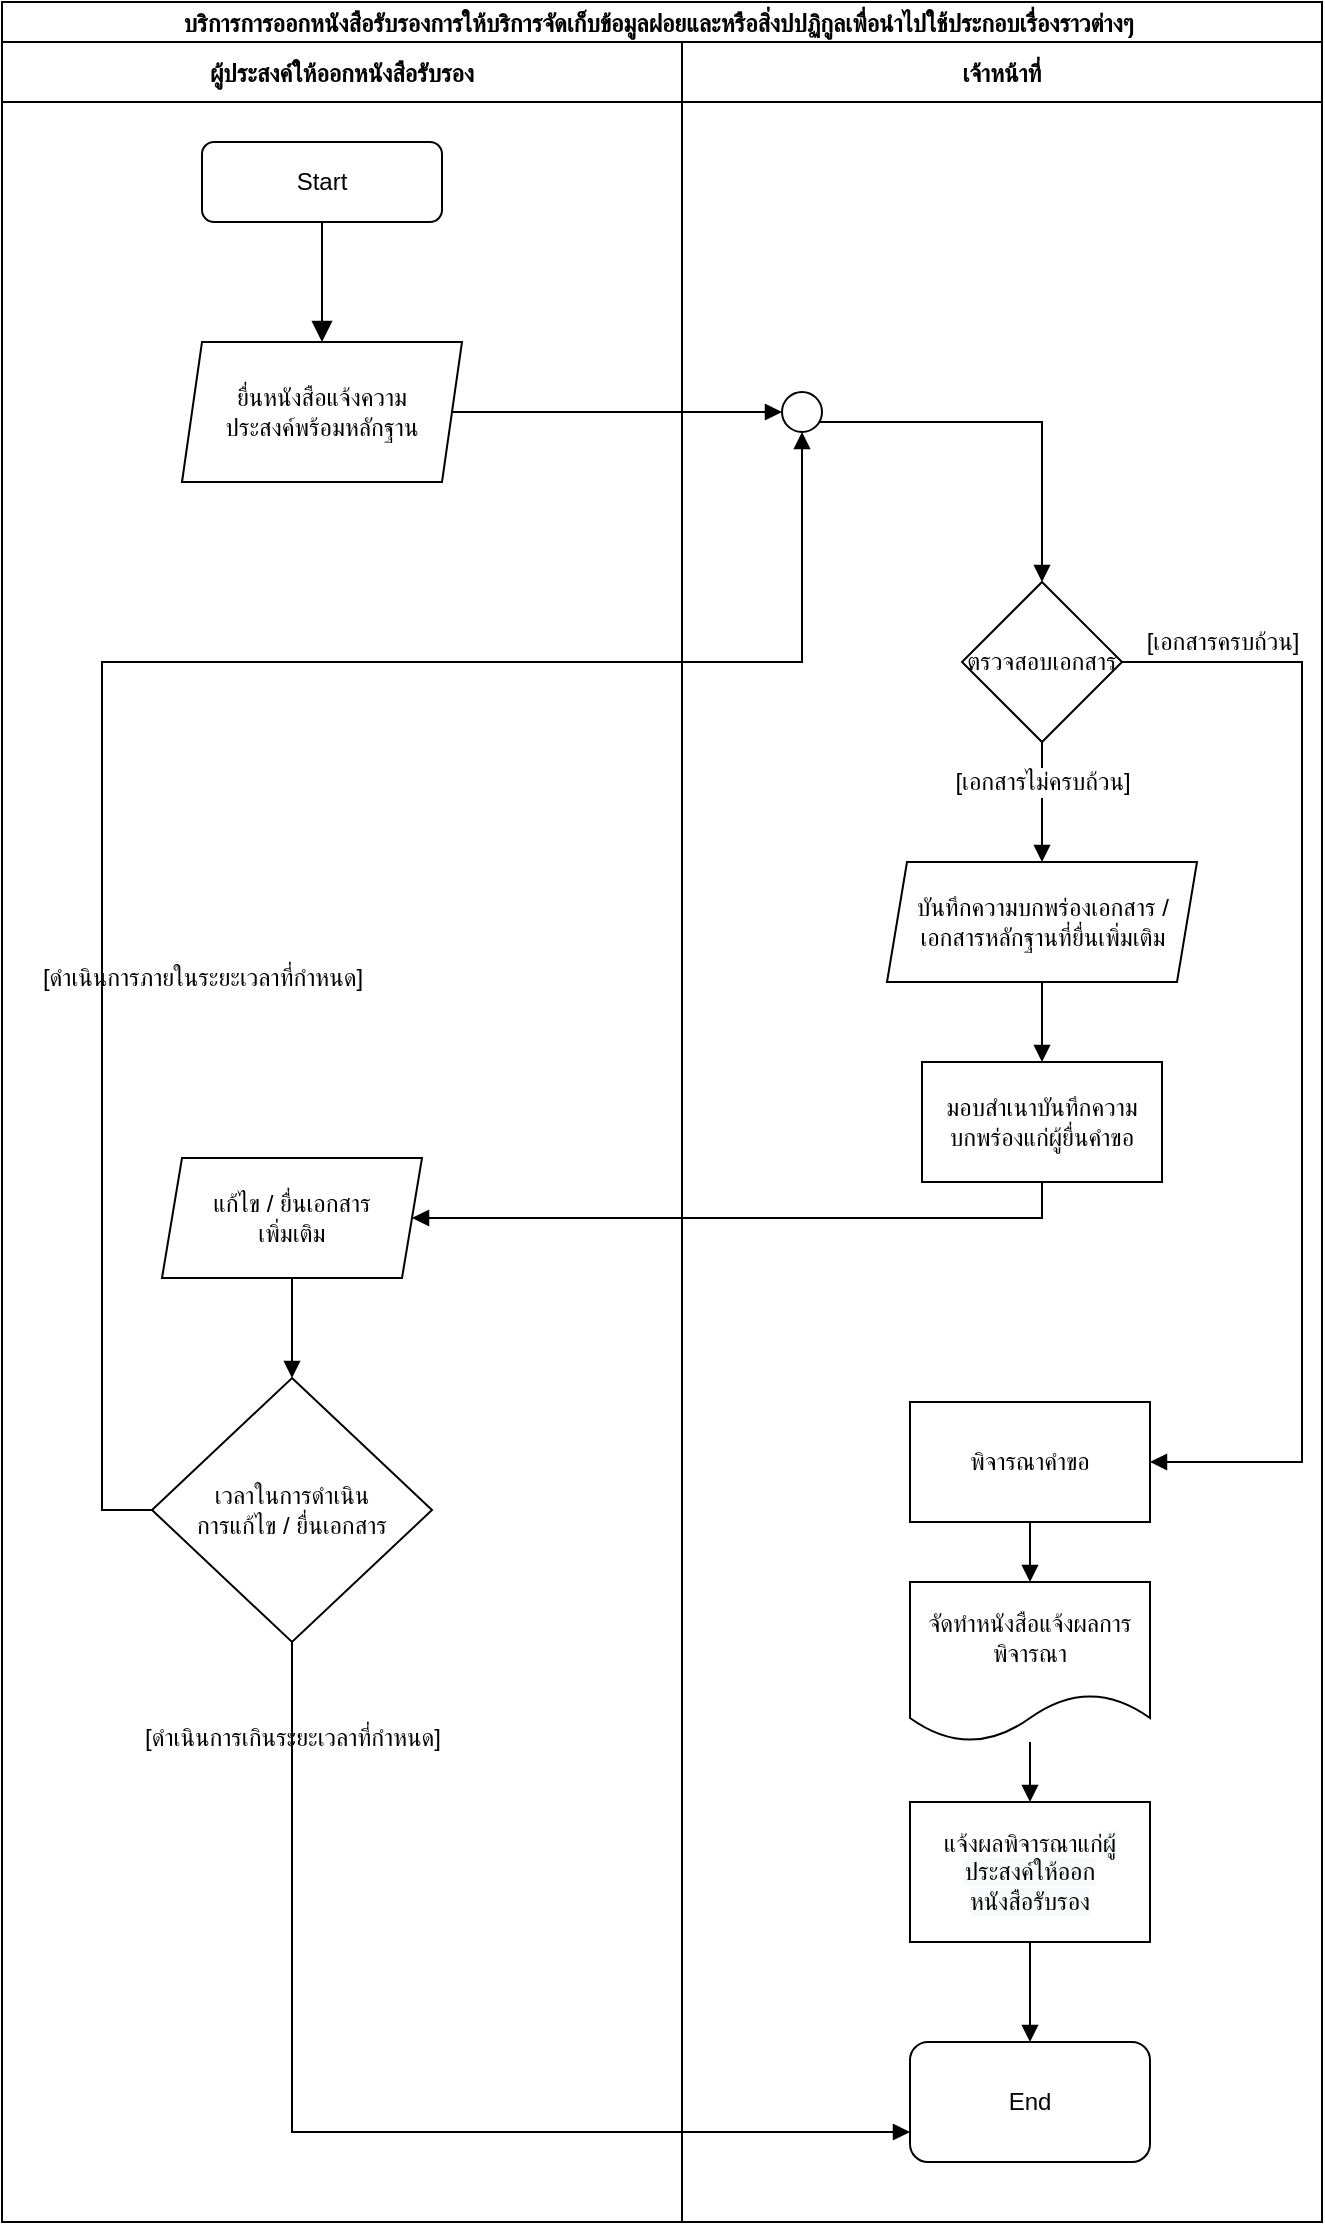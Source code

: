 <mxfile version="18.2.0" type="github" pages="2">
  <diagram id="C5RBs43oDa-KdzZeNtuy" name="Service 1">
    <mxGraphModel dx="1250" dy="539" grid="1" gridSize="10" guides="1" tooltips="1" connect="1" arrows="1" fold="1" page="1" pageScale="1" pageWidth="827" pageHeight="1169" math="0" shadow="0">
      <root>
        <mxCell id="WIyWlLk6GJQsqaUBKTNV-0" />
        <mxCell id="WIyWlLk6GJQsqaUBKTNV-1" parent="WIyWlLk6GJQsqaUBKTNV-0" />
        <mxCell id="ealcNIhBsG5U8FRnj8jf-2" value="บริการการออกหนังสือรับรองการให้บริการจัดเก็บข้อมูลฝอยและหรือสิ่งปปฏิกูลเพื่อนำไปใช้ประกอบเรื่องราวต่างๆ " style="swimlane;childLayout=stackLayout;resizeParent=1;resizeParentMax=0;startSize=20;flipV=0;flipH=0;direction=east;labelBackgroundColor=#FFFFFF;" vertex="1" parent="WIyWlLk6GJQsqaUBKTNV-1">
          <mxGeometry x="90" y="42" width="660" height="1110" as="geometry" />
        </mxCell>
        <mxCell id="ealcNIhBsG5U8FRnj8jf-13" style="edgeStyle=orthogonalEdgeStyle;rounded=0;orthogonalLoop=1;jettySize=auto;html=1;fontFamily=Helvetica;fontSize=12;fontColor=default;endArrow=block;endFill=1;startSize=20;entryX=0;entryY=0.5;entryDx=0;entryDy=0;" edge="1" parent="ealcNIhBsG5U8FRnj8jf-2" source="ealcNIhBsG5U8FRnj8jf-10" target="ealcNIhBsG5U8FRnj8jf-24">
          <mxGeometry relative="1" as="geometry">
            <mxPoint x="230" y="205" as="targetPoint" />
          </mxGeometry>
        </mxCell>
        <mxCell id="ealcNIhBsG5U8FRnj8jf-51" style="edgeStyle=orthogonalEdgeStyle;rounded=0;orthogonalLoop=1;jettySize=auto;html=1;entryX=1;entryY=0.5;entryDx=0;entryDy=0;labelBackgroundColor=#0000CC;labelBorderColor=none;fontFamily=Helvetica;fontSize=12;fontColor=#050405;endArrow=block;endFill=1;startSize=20;" edge="1" parent="ealcNIhBsG5U8FRnj8jf-2" source="ealcNIhBsG5U8FRnj8jf-49" target="ealcNIhBsG5U8FRnj8jf-21">
          <mxGeometry relative="1" as="geometry">
            <Array as="points">
              <mxPoint x="520" y="608" />
            </Array>
          </mxGeometry>
        </mxCell>
        <mxCell id="ealcNIhBsG5U8FRnj8jf-3" value="ผู้ประสงค์ให้ออกหนังสือรับรอง" style="swimlane;startSize=30;" vertex="1" parent="ealcNIhBsG5U8FRnj8jf-2">
          <mxGeometry y="20" width="340" height="1090" as="geometry" />
        </mxCell>
        <mxCell id="WIyWlLk6GJQsqaUBKTNV-3" value="Start" style="rounded=1;whiteSpace=wrap;html=1;fontSize=12;glass=0;strokeWidth=1;shadow=0;" parent="ealcNIhBsG5U8FRnj8jf-3" vertex="1">
          <mxGeometry x="100" y="50" width="120" height="40" as="geometry" />
        </mxCell>
        <mxCell id="WIyWlLk6GJQsqaUBKTNV-2" value="" style="rounded=0;html=1;jettySize=auto;orthogonalLoop=1;fontSize=11;endArrow=block;endFill=1;endSize=8;strokeWidth=1;shadow=0;labelBackgroundColor=none;edgeStyle=orthogonalEdgeStyle;" parent="ealcNIhBsG5U8FRnj8jf-3" source="WIyWlLk6GJQsqaUBKTNV-3" target="ealcNIhBsG5U8FRnj8jf-10" edge="1">
          <mxGeometry relative="1" as="geometry">
            <mxPoint x="80" y="140" as="targetPoint" />
          </mxGeometry>
        </mxCell>
        <mxCell id="ealcNIhBsG5U8FRnj8jf-10" value="&lt;span style=&quot;&quot;&gt;ยื่นหนังสือแจ้งความ&lt;br&gt;ประสงค์พร้อมหลักฐาน&lt;/span&gt;" style="shape=parallelogram;perimeter=parallelogramPerimeter;whiteSpace=wrap;html=1;fixedSize=1;fontFamily=Helvetica;fontSize=12;fontColor=default;startSize=20;strokeColor=default;fillColor=default;size=10;" vertex="1" parent="ealcNIhBsG5U8FRnj8jf-3">
          <mxGeometry x="90" y="150" width="140" height="70" as="geometry" />
        </mxCell>
        <mxCell id="lDSEFxvxd_CRZ7ViD6BX-7" style="edgeStyle=orthogonalEdgeStyle;rounded=0;orthogonalLoop=1;jettySize=auto;html=1;labelBackgroundColor=#0000CC;labelBorderColor=none;fontFamily=Helvetica;fontSize=12;fontColor=#050405;endArrow=block;endFill=1;startSize=20;" edge="1" parent="ealcNIhBsG5U8FRnj8jf-3" source="ealcNIhBsG5U8FRnj8jf-21" target="lDSEFxvxd_CRZ7ViD6BX-0">
          <mxGeometry relative="1" as="geometry" />
        </mxCell>
        <mxCell id="ealcNIhBsG5U8FRnj8jf-21" value="แก้ไข / ยื่นเอกสาร&lt;br&gt;เพิ่มเติม" style="shape=parallelogram;perimeter=parallelogramPerimeter;whiteSpace=wrap;html=1;fixedSize=1;labelBackgroundColor=none;fontFamily=Helvetica;fontSize=12;fontColor=default;startSize=20;strokeColor=default;fillColor=default;size=10;" vertex="1" parent="ealcNIhBsG5U8FRnj8jf-3">
          <mxGeometry x="80" y="558" width="130" height="60" as="geometry" />
        </mxCell>
        <mxCell id="lDSEFxvxd_CRZ7ViD6BX-0" value="เวลาในการดำเนิน&lt;br&gt;การแก้ไข / ยื่นเอกสาร" style="rhombus;whiteSpace=wrap;html=1;labelBackgroundColor=#FFFFFF;labelBorderColor=none;fontFamily=Helvetica;fontSize=12;fontColor=#050405;startSize=20;strokeColor=default;fillColor=default;" vertex="1" parent="ealcNIhBsG5U8FRnj8jf-3">
          <mxGeometry x="75" y="668" width="140" height="132" as="geometry" />
        </mxCell>
        <mxCell id="lDSEFxvxd_CRZ7ViD6BX-3" value="[ดำเนินการเกินระยะเวลาที่กำหนด]" style="text;html=1;align=center;verticalAlign=middle;resizable=0;points=[];autosize=1;fontSize=12;fontFamily=Helvetica;labelBackgroundColor=#FFFFFF;" vertex="1" parent="ealcNIhBsG5U8FRnj8jf-3">
          <mxGeometry x="55" y="838" width="180" height="20" as="geometry" />
        </mxCell>
        <mxCell id="lDSEFxvxd_CRZ7ViD6BX-10" value="[ดำเนินการภายในระยะเวลาที่กำหนด]" style="text;html=1;align=center;verticalAlign=middle;resizable=0;points=[];autosize=1;fontSize=12;fontFamily=Helvetica;labelBackgroundColor=#FFFFFF;" vertex="1" parent="ealcNIhBsG5U8FRnj8jf-3">
          <mxGeometry y="458" width="200" height="20" as="geometry" />
        </mxCell>
        <mxCell id="ealcNIhBsG5U8FRnj8jf-4" value="เจ้าหน้าที่" style="swimlane;startSize=30;" vertex="1" parent="ealcNIhBsG5U8FRnj8jf-2">
          <mxGeometry x="340" y="20" width="320" height="1090" as="geometry" />
        </mxCell>
        <mxCell id="ealcNIhBsG5U8FRnj8jf-15" style="edgeStyle=orthogonalEdgeStyle;rounded=0;orthogonalLoop=1;jettySize=auto;html=1;entryX=0.5;entryY=0;entryDx=0;entryDy=0;fontFamily=Helvetica;fontSize=12;fontColor=default;endArrow=block;endFill=1;startSize=20;" edge="1" parent="ealcNIhBsG5U8FRnj8jf-4" source="ealcNIhBsG5U8FRnj8jf-12" target="ealcNIhBsG5U8FRnj8jf-18">
          <mxGeometry relative="1" as="geometry">
            <mxPoint x="80" y="380" as="targetPoint" />
          </mxGeometry>
        </mxCell>
        <mxCell id="ealcNIhBsG5U8FRnj8jf-12" value="ตรวจสอบเอกสาร" style="rhombus;whiteSpace=wrap;html=1;fontFamily=Helvetica;fontSize=12;fontColor=default;startSize=20;strokeColor=default;fillColor=default;" vertex="1" parent="ealcNIhBsG5U8FRnj8jf-4">
          <mxGeometry x="140" y="270" width="80" height="80" as="geometry" />
        </mxCell>
        <mxCell id="ealcNIhBsG5U8FRnj8jf-17" value="[เอกสารไม่ครบถ้วน]" style="text;html=1;align=center;verticalAlign=middle;resizable=0;points=[];autosize=1;fontSize=12;fontFamily=Helvetica;labelBackgroundColor=default;" vertex="1" parent="ealcNIhBsG5U8FRnj8jf-4">
          <mxGeometry x="125" y="360" width="110" height="20" as="geometry" />
        </mxCell>
        <mxCell id="ealcNIhBsG5U8FRnj8jf-50" style="edgeStyle=orthogonalEdgeStyle;rounded=0;orthogonalLoop=1;jettySize=auto;html=1;labelBackgroundColor=#0000CC;labelBorderColor=none;fontFamily=Helvetica;fontSize=12;fontColor=#050405;endArrow=block;endFill=1;startSize=20;" edge="1" parent="ealcNIhBsG5U8FRnj8jf-4" source="ealcNIhBsG5U8FRnj8jf-18" target="ealcNIhBsG5U8FRnj8jf-49">
          <mxGeometry relative="1" as="geometry" />
        </mxCell>
        <mxCell id="ealcNIhBsG5U8FRnj8jf-18" value="&lt;span style=&quot;&quot;&gt;บันทึกความบกพร่องเอกสาร / เอกสารหลักฐานที่ยื่นเพิ่มเติม&lt;/span&gt;" style="shape=parallelogram;perimeter=parallelogramPerimeter;whiteSpace=wrap;html=1;fixedSize=1;labelBackgroundColor=none;fontFamily=Helvetica;fontSize=12;fontColor=default;startSize=20;strokeColor=default;fillColor=default;size=10;" vertex="1" parent="ealcNIhBsG5U8FRnj8jf-4">
          <mxGeometry x="102.5" y="410" width="155" height="60" as="geometry" />
        </mxCell>
        <mxCell id="ealcNIhBsG5U8FRnj8jf-31" style="edgeStyle=orthogonalEdgeStyle;rounded=0;orthogonalLoop=1;jettySize=auto;html=1;exitX=0.5;exitY=1;exitDx=0;exitDy=0;entryX=0.5;entryY=0;entryDx=0;entryDy=0;fontFamily=Helvetica;fontSize=12;fontColor=default;endArrow=block;endFill=1;startSize=20;" edge="1" parent="ealcNIhBsG5U8FRnj8jf-4" source="ealcNIhBsG5U8FRnj8jf-24" target="ealcNIhBsG5U8FRnj8jf-12">
          <mxGeometry relative="1" as="geometry">
            <Array as="points">
              <mxPoint x="60" y="190" />
              <mxPoint x="180" y="190" />
            </Array>
          </mxGeometry>
        </mxCell>
        <mxCell id="ealcNIhBsG5U8FRnj8jf-24" value="" style="ellipse;whiteSpace=wrap;html=1;aspect=fixed;labelBackgroundColor=none;fontFamily=Helvetica;fontSize=12;fontColor=default;startSize=20;strokeColor=default;fillColor=default;" vertex="1" parent="ealcNIhBsG5U8FRnj8jf-4">
          <mxGeometry x="50" y="175" width="20" height="20" as="geometry" />
        </mxCell>
        <mxCell id="ealcNIhBsG5U8FRnj8jf-39" style="edgeStyle=orthogonalEdgeStyle;rounded=0;orthogonalLoop=1;jettySize=auto;html=1;entryX=0.5;entryY=0;entryDx=0;entryDy=0;labelBackgroundColor=#0000CC;labelBorderColor=none;fontFamily=Helvetica;fontSize=12;fontColor=#050405;endArrow=block;endFill=1;startSize=20;" edge="1" parent="ealcNIhBsG5U8FRnj8jf-4" source="ealcNIhBsG5U8FRnj8jf-32" target="ealcNIhBsG5U8FRnj8jf-38">
          <mxGeometry relative="1" as="geometry" />
        </mxCell>
        <mxCell id="ealcNIhBsG5U8FRnj8jf-32" value="พิจารณาคำขอ" style="rounded=0;whiteSpace=wrap;html=1;labelBackgroundColor=none;fontFamily=Helvetica;fontSize=12;fontColor=default;startSize=20;strokeColor=default;fillColor=default;" vertex="1" parent="ealcNIhBsG5U8FRnj8jf-4">
          <mxGeometry x="114" y="680" width="120" height="60" as="geometry" />
        </mxCell>
        <mxCell id="ealcNIhBsG5U8FRnj8jf-37" value="[เอกสารครบถ้วน]" style="text;html=1;align=center;verticalAlign=middle;resizable=0;points=[];autosize=1;fontSize=12;fontFamily=Helvetica;labelBackgroundColor=default;" vertex="1" parent="ealcNIhBsG5U8FRnj8jf-4">
          <mxGeometry x="220" y="290" width="100" height="20" as="geometry" />
        </mxCell>
        <mxCell id="ealcNIhBsG5U8FRnj8jf-33" style="edgeStyle=orthogonalEdgeStyle;rounded=0;orthogonalLoop=1;jettySize=auto;html=1;fontFamily=Helvetica;fontSize=12;fontColor=default;endArrow=block;endFill=1;startSize=20;labelBorderColor=none;verticalAlign=middle;labelBackgroundColor=#0000CC;entryX=1;entryY=0.5;entryDx=0;entryDy=0;" edge="1" parent="ealcNIhBsG5U8FRnj8jf-4" source="ealcNIhBsG5U8FRnj8jf-12" target="ealcNIhBsG5U8FRnj8jf-32">
          <mxGeometry relative="1" as="geometry">
            <mxPoint x="180" y="590" as="targetPoint" />
            <Array as="points">
              <mxPoint x="310" y="310" />
              <mxPoint x="310" y="710" />
            </Array>
          </mxGeometry>
        </mxCell>
        <mxCell id="ealcNIhBsG5U8FRnj8jf-41" style="edgeStyle=orthogonalEdgeStyle;rounded=0;orthogonalLoop=1;jettySize=auto;html=1;labelBackgroundColor=#0000CC;labelBorderColor=none;fontFamily=Helvetica;fontSize=12;fontColor=#050405;endArrow=block;endFill=1;startSize=20;" edge="1" parent="ealcNIhBsG5U8FRnj8jf-4" source="ealcNIhBsG5U8FRnj8jf-38" target="ealcNIhBsG5U8FRnj8jf-40">
          <mxGeometry relative="1" as="geometry" />
        </mxCell>
        <mxCell id="ealcNIhBsG5U8FRnj8jf-38" value="จัดทำหนังสือแจ้งผลการพิจารณา" style="shape=document;whiteSpace=wrap;html=1;boundedLbl=1;labelBackgroundColor=#FFFFFF;labelBorderColor=none;fontFamily=Helvetica;fontSize=12;fontColor=#050405;startSize=20;strokeColor=default;fillColor=default;" vertex="1" parent="ealcNIhBsG5U8FRnj8jf-4">
          <mxGeometry x="114" y="770" width="120" height="80" as="geometry" />
        </mxCell>
        <mxCell id="ealcNIhBsG5U8FRnj8jf-43" style="edgeStyle=orthogonalEdgeStyle;rounded=0;orthogonalLoop=1;jettySize=auto;html=1;labelBackgroundColor=#0000CC;labelBorderColor=none;fontFamily=Helvetica;fontSize=12;fontColor=#050405;endArrow=block;endFill=1;startSize=20;" edge="1" parent="ealcNIhBsG5U8FRnj8jf-4" source="ealcNIhBsG5U8FRnj8jf-40" target="ealcNIhBsG5U8FRnj8jf-42">
          <mxGeometry relative="1" as="geometry" />
        </mxCell>
        <mxCell id="ealcNIhBsG5U8FRnj8jf-40" value="แจ้งผลพิจารณาแก่&lt;span style=&quot;color: rgb(0, 0, 0); background-color: rgb(248, 249, 250);&quot;&gt;ผู้ประสงค์ให้ออก&lt;/span&gt;&lt;br style=&quot;padding: 0px; margin: 0px; color: rgb(0, 0, 0); background-color: rgb(248, 249, 250);&quot;&gt;&lt;span style=&quot;color: rgb(0, 0, 0); background-color: rgb(248, 249, 250);&quot;&gt;หนังสือรับรอง&lt;/span&gt;" style="rounded=0;whiteSpace=wrap;html=1;labelBackgroundColor=#FFFFFF;labelBorderColor=none;fontFamily=Helvetica;fontSize=12;fontColor=#050405;startSize=20;strokeColor=default;fillColor=default;" vertex="1" parent="ealcNIhBsG5U8FRnj8jf-4">
          <mxGeometry x="114" y="880" width="120" height="70" as="geometry" />
        </mxCell>
        <mxCell id="ealcNIhBsG5U8FRnj8jf-42" value="End" style="rounded=1;whiteSpace=wrap;html=1;labelBackgroundColor=#FFFFFF;labelBorderColor=none;fontFamily=Helvetica;fontSize=12;fontColor=#050405;startSize=20;strokeColor=default;fillColor=default;" vertex="1" parent="ealcNIhBsG5U8FRnj8jf-4">
          <mxGeometry x="114" y="1000" width="120" height="60" as="geometry" />
        </mxCell>
        <mxCell id="ealcNIhBsG5U8FRnj8jf-49" value="มอบสำเนาบันทึกความบกพร่องแก่ผู้ยื่นคำขอ" style="rounded=0;whiteSpace=wrap;html=1;labelBackgroundColor=#FFFFFF;labelBorderColor=none;fontFamily=Helvetica;fontSize=12;fontColor=#050405;startSize=20;strokeColor=default;fillColor=default;" vertex="1" parent="ealcNIhBsG5U8FRnj8jf-4">
          <mxGeometry x="120" y="510" width="120" height="60" as="geometry" />
        </mxCell>
        <mxCell id="lDSEFxvxd_CRZ7ViD6BX-2" style="edgeStyle=orthogonalEdgeStyle;rounded=0;orthogonalLoop=1;jettySize=auto;html=1;entryX=0;entryY=0.75;entryDx=0;entryDy=0;labelBackgroundColor=#0000CC;labelBorderColor=none;fontFamily=Helvetica;fontSize=12;fontColor=#050405;endArrow=block;endFill=1;startSize=20;" edge="1" parent="ealcNIhBsG5U8FRnj8jf-2" source="lDSEFxvxd_CRZ7ViD6BX-0" target="ealcNIhBsG5U8FRnj8jf-42">
          <mxGeometry relative="1" as="geometry">
            <Array as="points">
              <mxPoint x="145" y="1065" />
            </Array>
          </mxGeometry>
        </mxCell>
        <mxCell id="lDSEFxvxd_CRZ7ViD6BX-8" style="edgeStyle=orthogonalEdgeStyle;rounded=0;orthogonalLoop=1;jettySize=auto;html=1;entryX=0.5;entryY=1;entryDx=0;entryDy=0;labelBackgroundColor=#0000CC;labelBorderColor=none;fontFamily=Helvetica;fontSize=12;fontColor=#050405;endArrow=block;endFill=1;startSize=20;" edge="1" parent="ealcNIhBsG5U8FRnj8jf-2" source="lDSEFxvxd_CRZ7ViD6BX-0" target="ealcNIhBsG5U8FRnj8jf-24">
          <mxGeometry relative="1" as="geometry">
            <Array as="points">
              <mxPoint x="50" y="754" />
              <mxPoint x="50" y="330" />
              <mxPoint x="400" y="330" />
            </Array>
          </mxGeometry>
        </mxCell>
      </root>
    </mxGraphModel>
  </diagram>
  <diagram id="aLvKHB9o4FTLrIV4ae-5" name="Service2">
    <mxGraphModel dx="1250" dy="539" grid="1" gridSize="10" guides="1" tooltips="1" connect="1" arrows="1" fold="1" page="1" pageScale="1" pageWidth="827" pageHeight="1169" math="0" shadow="0">
      <root>
        <mxCell id="0" />
        <mxCell id="1" parent="0" />
        <mxCell id="EJrE-l1MfOlmUbTXFjeP-2" value="การขออนุญาตขุดล้อมย้ายต้นไม้ที่สาธารณะเพื่อเปิดทางเข้าออกอาคารและสถานที่" style="swimlane;childLayout=stackLayout;resizeParent=1;resizeParentMax=0;startSize=20;labelBackgroundColor=#FFFFFF;labelBorderColor=none;fontFamily=Helvetica;fontSize=12;fontColor=#050405;strokeColor=default;fillColor=default;" vertex="1" parent="1">
          <mxGeometry x="120" y="60" width="430" height="490" as="geometry" />
        </mxCell>
        <mxCell id="EJrE-l1MfOlmUbTXFjeP-3" value="ผู้ยื่นคำขอ" style="swimlane;startSize=20;labelBackgroundColor=#FFFFFF;labelBorderColor=none;fontFamily=Helvetica;fontSize=12;fontColor=#050405;strokeColor=default;fillColor=default;" vertex="1" parent="EJrE-l1MfOlmUbTXFjeP-2">
          <mxGeometry y="20" width="190" height="470" as="geometry" />
        </mxCell>
        <mxCell id="l_4bA3C3qoP92tDDDCmG-1" value="Start" style="rounded=1;whiteSpace=wrap;html=1;fontSize=12;glass=0;strokeWidth=1;shadow=0;" vertex="1" parent="EJrE-l1MfOlmUbTXFjeP-3">
          <mxGeometry x="35" y="40" width="120" height="40" as="geometry" />
        </mxCell>
        <mxCell id="EJrE-l1MfOlmUbTXFjeP-4" value="เจ้าหน้าที่" style="swimlane;startSize=20;labelBackgroundColor=#FFFFFF;labelBorderColor=none;fontFamily=Helvetica;fontSize=12;fontColor=#050405;strokeColor=default;fillColor=default;" vertex="1" parent="EJrE-l1MfOlmUbTXFjeP-2">
          <mxGeometry x="190" y="20" width="120" height="470" as="geometry" />
        </mxCell>
        <mxCell id="EJrE-l1MfOlmUbTXFjeP-5" value="Lane 3" style="swimlane;startSize=20;labelBackgroundColor=#FFFFFF;labelBorderColor=none;fontFamily=Helvetica;fontSize=12;fontColor=#050405;strokeColor=default;fillColor=default;" vertex="1" parent="EJrE-l1MfOlmUbTXFjeP-2">
          <mxGeometry x="310" y="20" width="120" height="470" as="geometry" />
        </mxCell>
      </root>
    </mxGraphModel>
  </diagram>
</mxfile>
